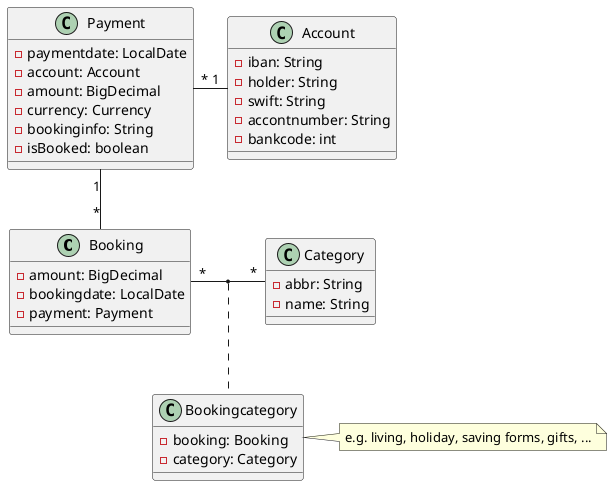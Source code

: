 @startuml

class Booking {
    - amount: BigDecimal
    - bookingdate: LocalDate
    - payment: Payment
}

class Account {
    - iban: String
    - holder: String
    - swift: String
    - accontnumber: String
    - bankcode: int
}

class Payment {
    - paymentdate: LocalDate
    - account: Account
    - amount: BigDecimal
    - currency: Currency
    - bookinginfo: String
    - isBooked: boolean
}

class Category{
    - abbr: String
    - name: String
}

class Bookingcategory {
    - booking: Booking
    - category: Category
}

Payment "*" -r- "1" Account
Payment "1" -- "*" Booking

Booking "*" -r- "*" Category
note right: e.g. living, holiday, saving forms, gifts, ...

(Booking,Category) .. Bookingcategory
@enduml
